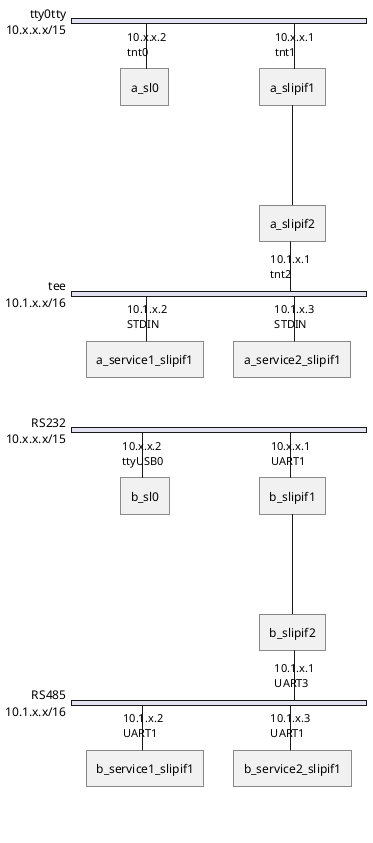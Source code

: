 '/ SPDX-FileCopyrightText: 2022 Marian Sauer

'/ SPDX-License-Identifier: BSD-2-Clause

@startuml

nwdiag {
  network tty0tty {
      address = "10.x.x.x/15"

      a_sl0 [address = "10.x.x.2, tnt0"];
      a_slipif1 [address = "10.x.x.1, tnt1"];
      a_slipif1 -- a_slipif2;
  }

  network tee {
      address = "10.1.x.x/16";

      a_slipif2 [address = "10.1.x.1, tnt2"]
      a_service1_slipif1 [address = "10.1.x.2, STDIN"];
      a_service2_slipif1 [address = "10.1.x.3, STDIN"];
  }
}


nwdiag {
  network RS232 {
      address = "10.x.x.x/15"

      b_sl0 [address = "10.x.x.2, ttyUSB0"];
      b_slipif1 [address = "10.x.x.1, UART1"];
      b_slipif1 -- b_slipif2;
  }

  network RS485 {
      address = "10.1.x.x/16";

      b_slipif2 [address = "10.1.x.1, UART3"]
      b_service1_slipif1 [address = "10.1.x.2, UART1"];
      b_service2_slipif1 [address = "10.1.x.3, UART1"];
  }
}
@enduml